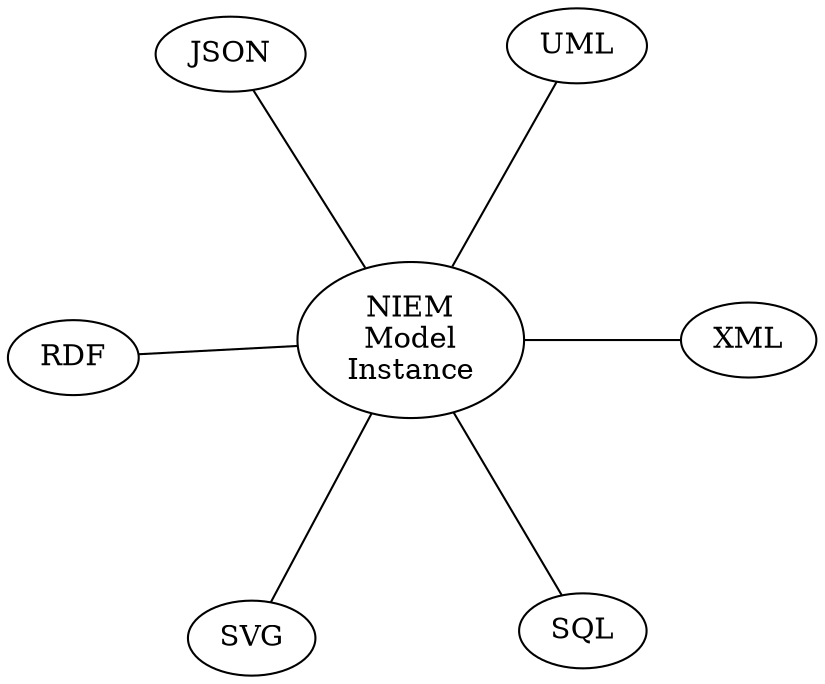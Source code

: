 graph modelmeans {

	// layouts
    // circo
    // dot
    // fdp
    // neato
    // osage
    // patchwork
    // sfdp
    // twopi

	layout="circo";

	niem[label="NIEM\nModel\nInstance"];
	
	xml[label="XML"];
	uml[label="UML"];
	json[label="JSON"];
	
	rdf[label="RDF"];
	dot[label="SVG"];
	
	sql[label="SQL"];


	niem -- xml;
	niem -- uml;
	niem -- json;
	niem -- rdf;
	niem -- dot;
	niem -- sql;


}
